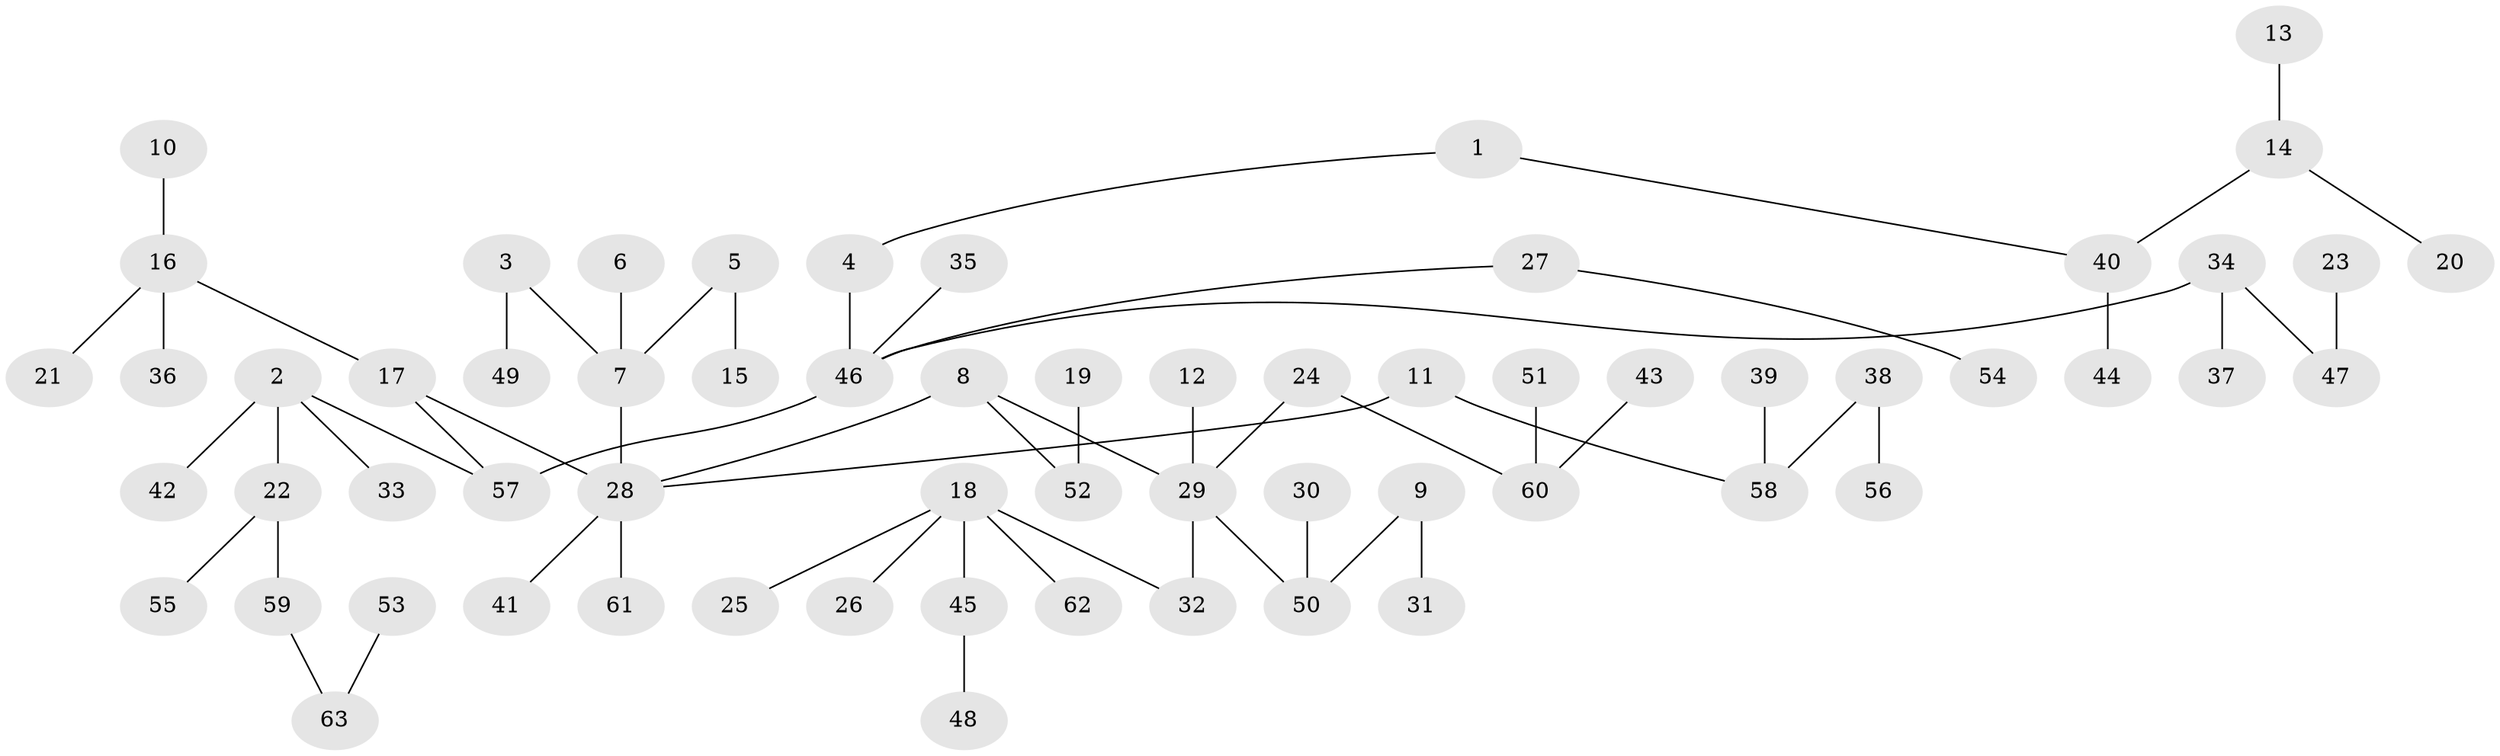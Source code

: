 // original degree distribution, {5: 0.04, 4: 0.064, 7: 0.008, 2: 0.256, 6: 0.024, 3: 0.104, 1: 0.504}
// Generated by graph-tools (version 1.1) at 2025/02/03/09/25 03:02:17]
// undirected, 63 vertices, 62 edges
graph export_dot {
graph [start="1"]
  node [color=gray90,style=filled];
  1;
  2;
  3;
  4;
  5;
  6;
  7;
  8;
  9;
  10;
  11;
  12;
  13;
  14;
  15;
  16;
  17;
  18;
  19;
  20;
  21;
  22;
  23;
  24;
  25;
  26;
  27;
  28;
  29;
  30;
  31;
  32;
  33;
  34;
  35;
  36;
  37;
  38;
  39;
  40;
  41;
  42;
  43;
  44;
  45;
  46;
  47;
  48;
  49;
  50;
  51;
  52;
  53;
  54;
  55;
  56;
  57;
  58;
  59;
  60;
  61;
  62;
  63;
  1 -- 4 [weight=1.0];
  1 -- 40 [weight=1.0];
  2 -- 22 [weight=1.0];
  2 -- 33 [weight=1.0];
  2 -- 42 [weight=1.0];
  2 -- 57 [weight=1.0];
  3 -- 7 [weight=1.0];
  3 -- 49 [weight=1.0];
  4 -- 46 [weight=1.0];
  5 -- 7 [weight=1.0];
  5 -- 15 [weight=1.0];
  6 -- 7 [weight=1.0];
  7 -- 28 [weight=1.0];
  8 -- 28 [weight=1.0];
  8 -- 29 [weight=1.0];
  8 -- 52 [weight=1.0];
  9 -- 31 [weight=1.0];
  9 -- 50 [weight=1.0];
  10 -- 16 [weight=1.0];
  11 -- 28 [weight=1.0];
  11 -- 58 [weight=1.0];
  12 -- 29 [weight=1.0];
  13 -- 14 [weight=1.0];
  14 -- 20 [weight=1.0];
  14 -- 40 [weight=1.0];
  16 -- 17 [weight=1.0];
  16 -- 21 [weight=1.0];
  16 -- 36 [weight=1.0];
  17 -- 28 [weight=1.0];
  17 -- 57 [weight=1.0];
  18 -- 25 [weight=1.0];
  18 -- 26 [weight=1.0];
  18 -- 32 [weight=1.0];
  18 -- 45 [weight=1.0];
  18 -- 62 [weight=1.0];
  19 -- 52 [weight=1.0];
  22 -- 55 [weight=1.0];
  22 -- 59 [weight=1.0];
  23 -- 47 [weight=1.0];
  24 -- 29 [weight=1.0];
  24 -- 60 [weight=1.0];
  27 -- 46 [weight=1.0];
  27 -- 54 [weight=1.0];
  28 -- 41 [weight=1.0];
  28 -- 61 [weight=1.0];
  29 -- 32 [weight=1.0];
  29 -- 50 [weight=1.0];
  30 -- 50 [weight=1.0];
  34 -- 37 [weight=1.0];
  34 -- 46 [weight=1.0];
  34 -- 47 [weight=1.0];
  35 -- 46 [weight=1.0];
  38 -- 56 [weight=1.0];
  38 -- 58 [weight=1.0];
  39 -- 58 [weight=1.0];
  40 -- 44 [weight=1.0];
  43 -- 60 [weight=1.0];
  45 -- 48 [weight=1.0];
  46 -- 57 [weight=1.0];
  51 -- 60 [weight=1.0];
  53 -- 63 [weight=1.0];
  59 -- 63 [weight=1.0];
}
